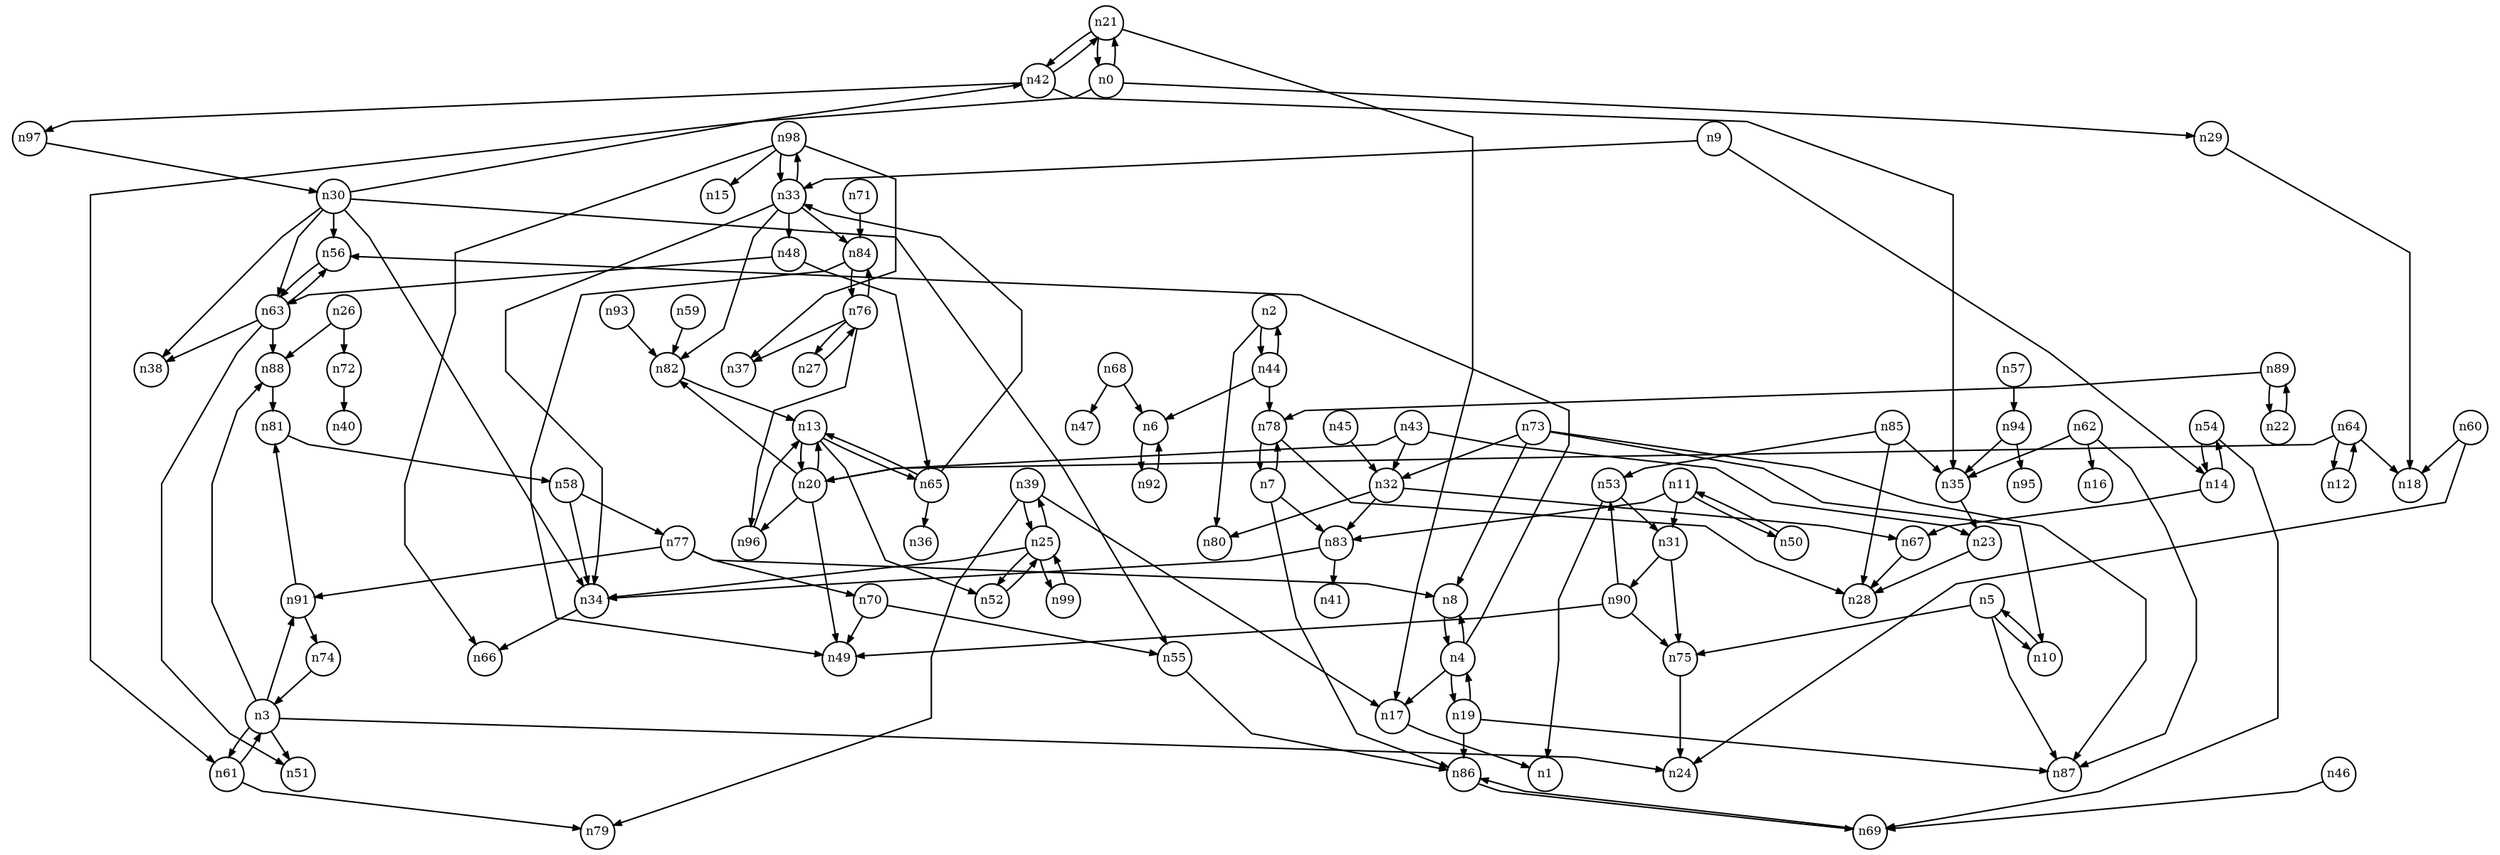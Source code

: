 digraph G{
splines=polyline;
ranksep=0.22;
nodesep=0.22;
nodesize=0.32;
fontsize=8
edge [arrowsize=0.5]
node [fontsize=8 shape=circle width=0.32 fixedsize=shape];

n21 -> n17
n21 -> n42
n21 -> n0
n0 -> n21
n0 -> n29
n0 -> n61
n29 -> n18
n61 -> n79
n61 -> n3
n44 -> n6
n44 -> n78
n44 -> n2
n2 -> n44
n2 -> n80
n3 -> n24
n3 -> n51
n3 -> n61
n3 -> n88
n3 -> n91
n88 -> n81
n91 -> n74
n91 -> n81
n8 -> n4
n4 -> n8
n4 -> n17
n4 -> n19
n4 -> n56
n17 -> n1
n19 -> n86
n19 -> n87
n19 -> n4
n56 -> n63
n10 -> n5
n5 -> n10
n5 -> n75
n5 -> n87
n75 -> n24
n78 -> n28
n78 -> n7
n7 -> n78
n7 -> n83
n7 -> n86
n83 -> n34
n83 -> n41
n86 -> n69
n14 -> n67
n14 -> n54
n9 -> n14
n9 -> n33
n33 -> n34
n33 -> n82
n33 -> n84
n33 -> n98
n33 -> n48
n31 -> n75
n31 -> n90
n11 -> n31
n11 -> n83
n11 -> n50
n20 -> n49
n20 -> n82
n20 -> n96
n20 -> n13
n13 -> n20
n13 -> n52
n13 -> n65
n52 -> n25
n65 -> n33
n65 -> n36
n65 -> n13
n67 -> n28
n82 -> n13
n96 -> n13
n42 -> n35
n42 -> n97
n42 -> n21
n23 -> n28
n34 -> n66
n25 -> n34
n25 -> n52
n25 -> n99
n25 -> n39
n99 -> n25
n72 -> n40
n26 -> n72
n26 -> n88
n76 -> n37
n76 -> n84
n76 -> n96
n76 -> n27
n27 -> n76
n30 -> n34
n30 -> n38
n30 -> n42
n30 -> n55
n30 -> n56
n30 -> n63
n55 -> n86
n63 -> n38
n63 -> n51
n63 -> n56
n63 -> n88
n90 -> n49
n90 -> n75
n90 -> n53
n32 -> n67
n32 -> n80
n32 -> n83
n84 -> n49
n84 -> n76
n98 -> n15
n98 -> n37
n98 -> n66
n98 -> n33
n35 -> n23
n39 -> n17
n39 -> n25
n39 -> n79
n97 -> n30
n43 -> n20
n43 -> n23
n43 -> n32
n6 -> n92
n45 -> n32
n69 -> n86
n46 -> n69
n48 -> n63
n48 -> n65
n50 -> n11
n53 -> n1
n53 -> n31
n54 -> n14
n54 -> n69
n94 -> n35
n94 -> n95
n57 -> n94
n58 -> n34
n58 -> n77
n77 -> n8
n77 -> n70
n77 -> n91
n59 -> n82
n60 -> n18
n60 -> n24
n62 -> n16
n62 -> n35
n62 -> n87
n12 -> n64
n64 -> n12
n64 -> n18
n64 -> n20
n68 -> n6
n68 -> n47
n70 -> n49
n70 -> n55
n71 -> n84
n73 -> n8
n73 -> n10
n73 -> n32
n73 -> n87
n85 -> n28
n85 -> n35
n85 -> n53
n81 -> n58
n22 -> n89
n89 -> n22
n89 -> n78
n74 -> n3
n92 -> n6
n93 -> n82
}
